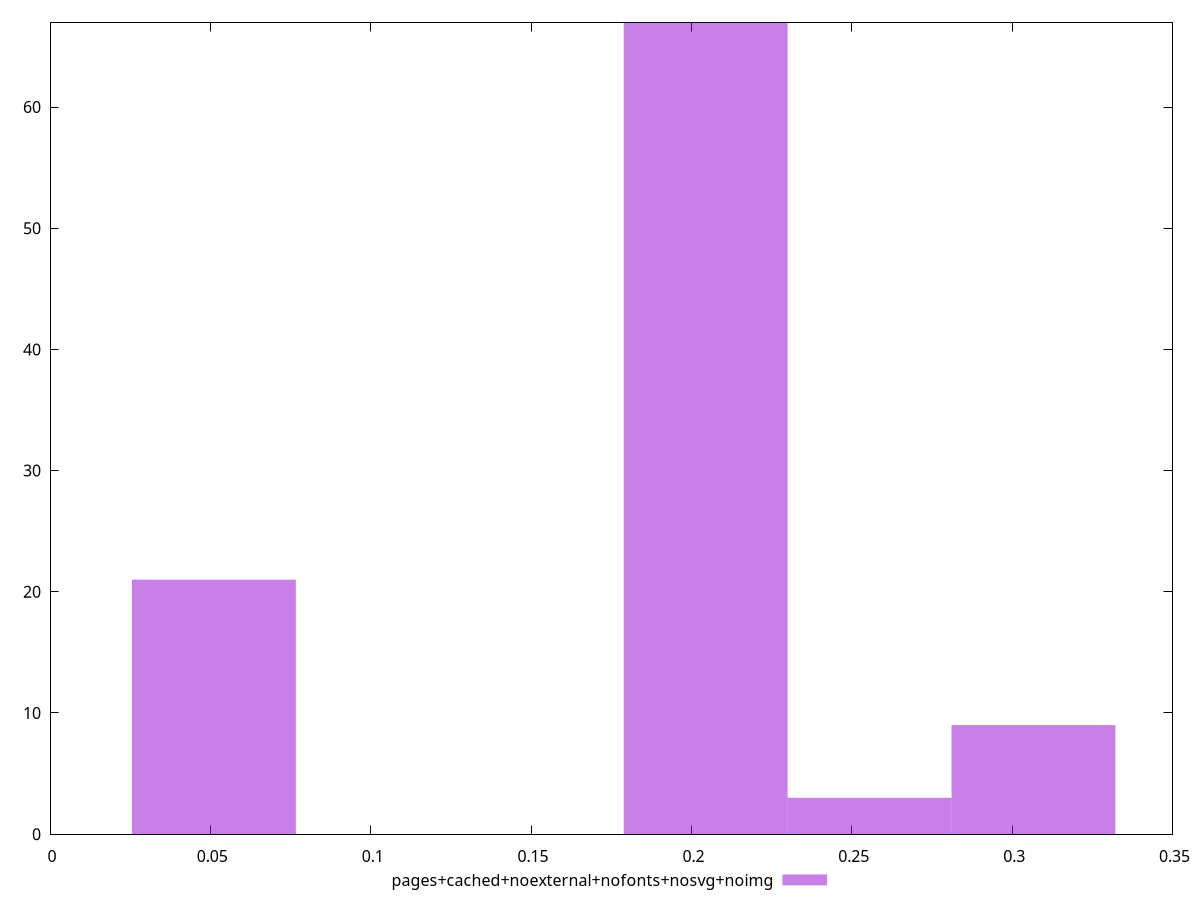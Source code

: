 $_pagesCachedNoexternalNofontsNosvgNoimg <<EOF
0.2044361300156455 67
0.30665419502346825 9
0.05110903250391138 21
0.2555451625195569 3
EOF
set key outside below
set terminal pngcairo
set output "report_00004_2020-11-02T20-21-41.718Z/cumulative-layout-shift/pages+cached+noexternal+nofonts+nosvg+noimg//raw_hist.png"
set yrange [0:67]
set boxwidth 0.05110903250391138
set style fill transparent solid 0.5 noborder
plot $_pagesCachedNoexternalNofontsNosvgNoimg title "pages+cached+noexternal+nofonts+nosvg+noimg" with boxes ,
